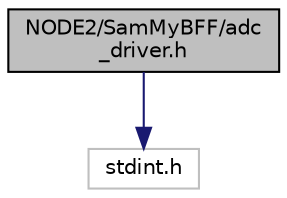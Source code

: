 digraph "NODE2/SamMyBFF/adc_driver.h"
{
 // LATEX_PDF_SIZE
  edge [fontname="Helvetica",fontsize="10",labelfontname="Helvetica",labelfontsize="10"];
  node [fontname="Helvetica",fontsize="10",shape=record];
  Node1 [label="NODE2/SamMyBFF/adc\l_driver.h",height=0.2,width=0.4,color="black", fillcolor="grey75", style="filled", fontcolor="black",tooltip="Driver for analog to digital conversion on NODE2."];
  Node1 -> Node2 [color="midnightblue",fontsize="10",style="solid",fontname="Helvetica"];
  Node2 [label="stdint.h",height=0.2,width=0.4,color="grey75", fillcolor="white", style="filled",tooltip=" "];
}
